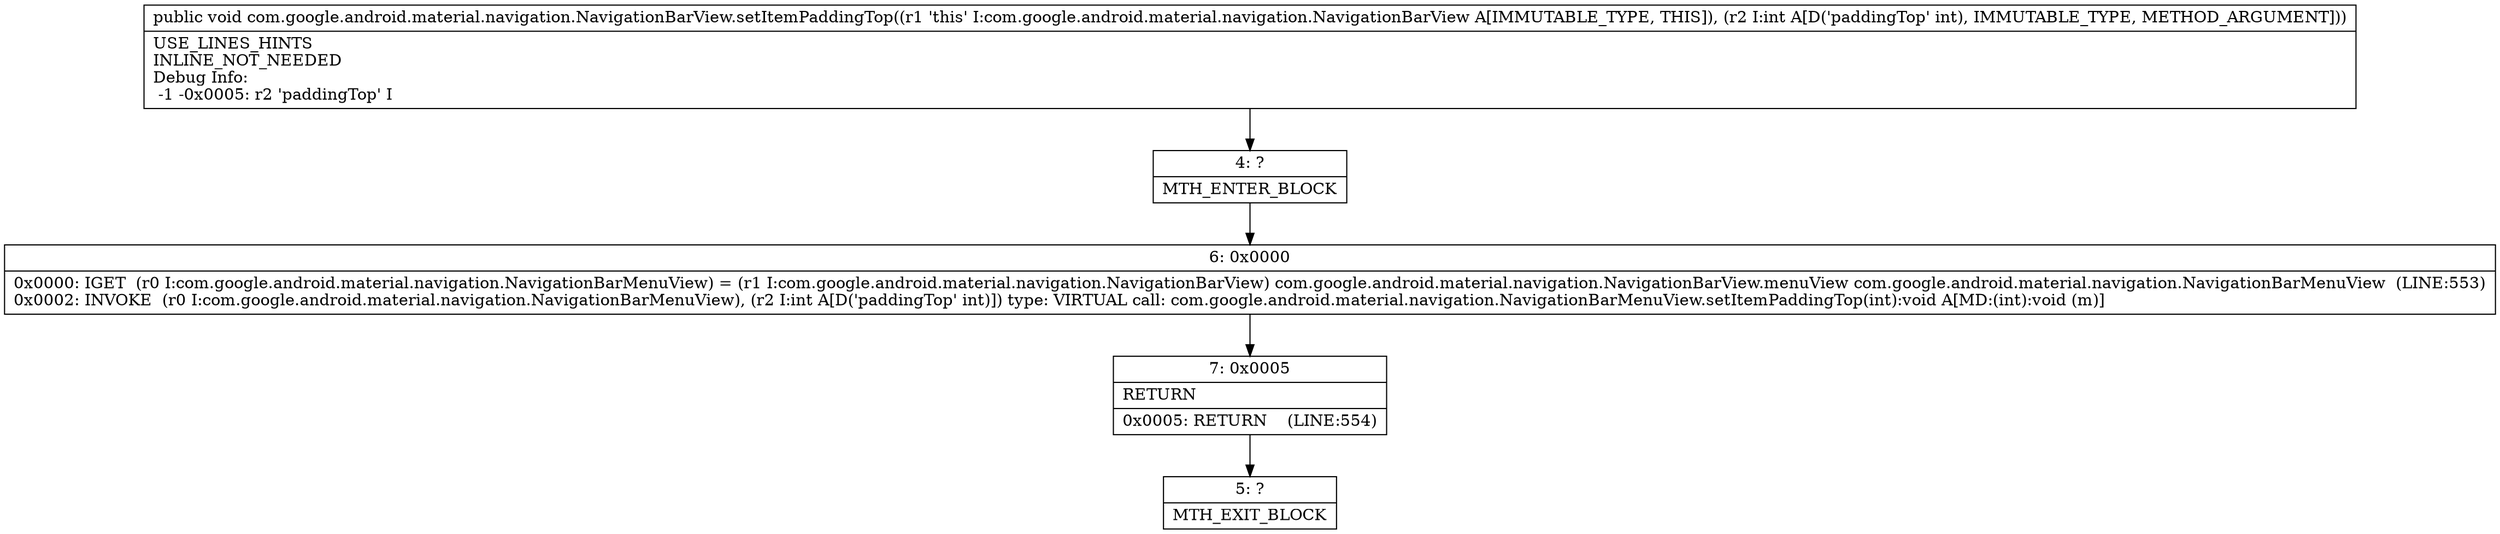 digraph "CFG forcom.google.android.material.navigation.NavigationBarView.setItemPaddingTop(I)V" {
Node_4 [shape=record,label="{4\:\ ?|MTH_ENTER_BLOCK\l}"];
Node_6 [shape=record,label="{6\:\ 0x0000|0x0000: IGET  (r0 I:com.google.android.material.navigation.NavigationBarMenuView) = (r1 I:com.google.android.material.navigation.NavigationBarView) com.google.android.material.navigation.NavigationBarView.menuView com.google.android.material.navigation.NavigationBarMenuView  (LINE:553)\l0x0002: INVOKE  (r0 I:com.google.android.material.navigation.NavigationBarMenuView), (r2 I:int A[D('paddingTop' int)]) type: VIRTUAL call: com.google.android.material.navigation.NavigationBarMenuView.setItemPaddingTop(int):void A[MD:(int):void (m)]\l}"];
Node_7 [shape=record,label="{7\:\ 0x0005|RETURN\l|0x0005: RETURN    (LINE:554)\l}"];
Node_5 [shape=record,label="{5\:\ ?|MTH_EXIT_BLOCK\l}"];
MethodNode[shape=record,label="{public void com.google.android.material.navigation.NavigationBarView.setItemPaddingTop((r1 'this' I:com.google.android.material.navigation.NavigationBarView A[IMMUTABLE_TYPE, THIS]), (r2 I:int A[D('paddingTop' int), IMMUTABLE_TYPE, METHOD_ARGUMENT]))  | USE_LINES_HINTS\lINLINE_NOT_NEEDED\lDebug Info:\l  \-1 \-0x0005: r2 'paddingTop' I\l}"];
MethodNode -> Node_4;Node_4 -> Node_6;
Node_6 -> Node_7;
Node_7 -> Node_5;
}

